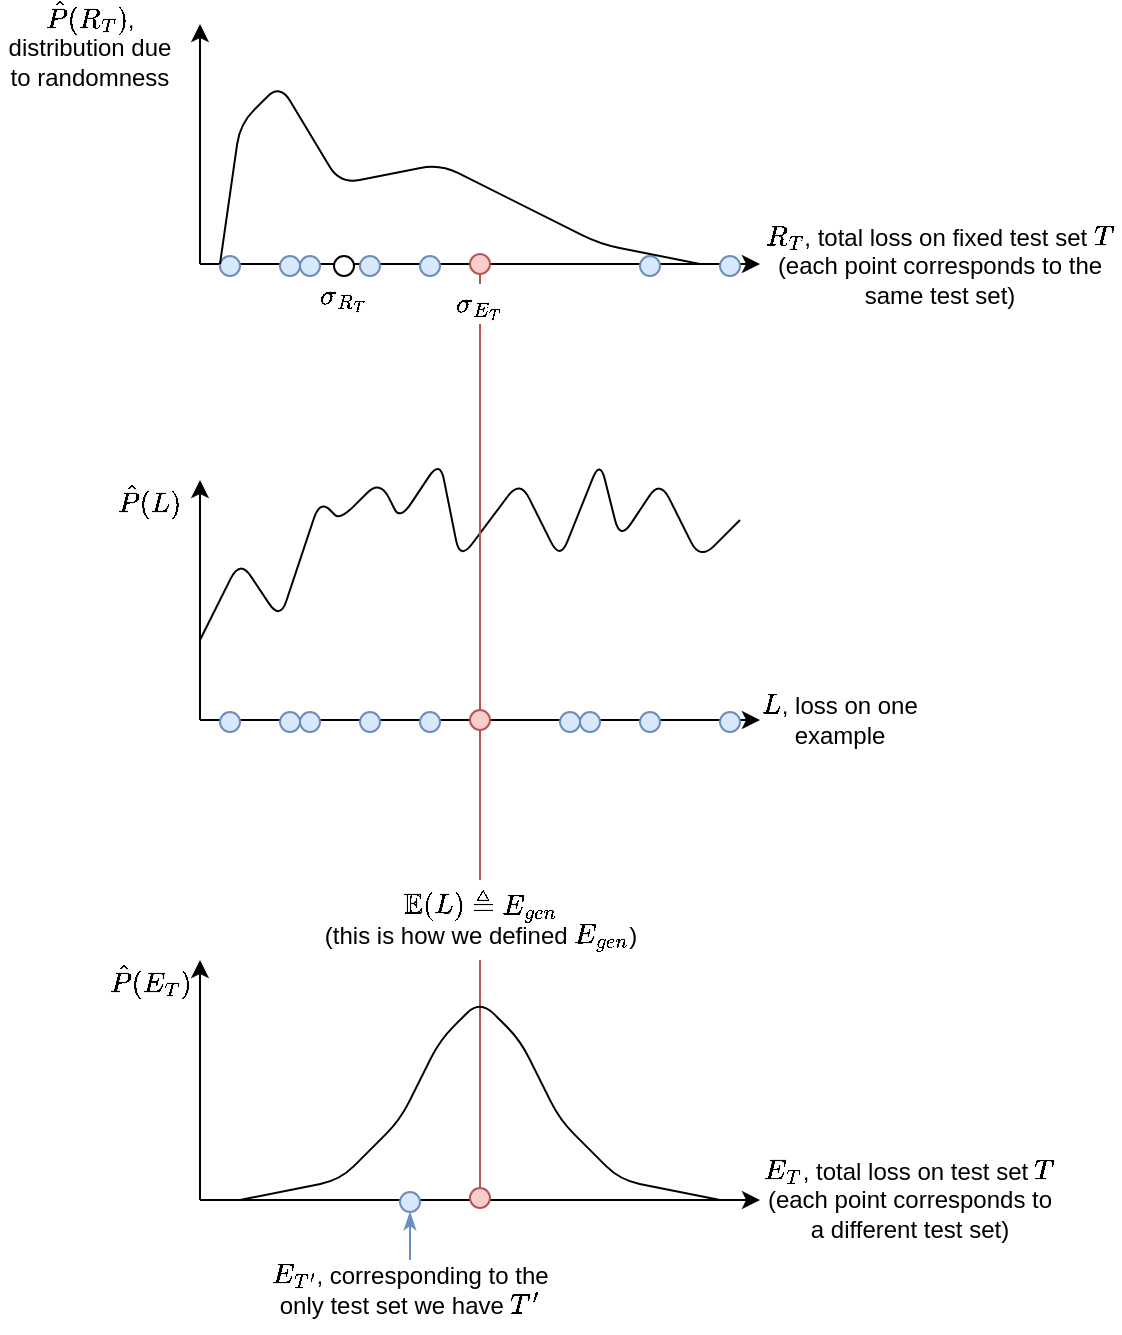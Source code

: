 <mxfile version="13.8.8" type="device"><diagram id="yIsfXV3l_-JOpD5UXnpK" name="Page-1"><mxGraphModel dx="919" dy="558" grid="1" gridSize="10" guides="1" tooltips="1" connect="1" arrows="1" fold="1" page="1" pageScale="1" pageWidth="827" pageHeight="1169" math="1" shadow="0"><root><mxCell id="0"/><mxCell id="1" parent="0"/><mxCell id="2" value="" style="endArrow=classic;html=1;" parent="1" edge="1"><mxGeometry width="50" height="50" relative="1" as="geometry"><mxPoint x="130" y="388" as="sourcePoint"/><mxPoint x="410" y="388" as="targetPoint"/></mxGeometry></mxCell><mxCell id="3" value="" style="endArrow=classic;html=1;" parent="1" edge="1"><mxGeometry width="50" height="50" relative="1" as="geometry"><mxPoint x="130" y="388" as="sourcePoint"/><mxPoint x="130" y="268" as="targetPoint"/></mxGeometry></mxCell><mxCell id="4" value="" style="endArrow=classic;html=1;" parent="1" edge="1"><mxGeometry width="50" height="50" relative="1" as="geometry"><mxPoint x="130" y="628" as="sourcePoint"/><mxPoint x="410" y="628" as="targetPoint"/></mxGeometry></mxCell><mxCell id="5" value="" style="endArrow=classic;html=1;" parent="1" edge="1"><mxGeometry width="50" height="50" relative="1" as="geometry"><mxPoint x="130" y="628" as="sourcePoint"/><mxPoint x="130" y="508" as="targetPoint"/></mxGeometry></mxCell><mxCell id="6" value="`L`, loss on one example" style="text;html=1;strokeColor=none;fillColor=none;align=center;verticalAlign=middle;whiteSpace=wrap;rounded=0;" parent="1" vertex="1"><mxGeometry x="410" y="378" width="80" height="20" as="geometry"/></mxCell><mxCell id="7" value="$$\hat P(L)$$" style="text;html=1;strokeColor=none;fillColor=none;align=center;verticalAlign=middle;whiteSpace=wrap;rounded=0;" parent="1" vertex="1"><mxGeometry x="90" y="268" width="30" height="20" as="geometry"/></mxCell><mxCell id="8" value="$$\hat P(E_T)$$" style="text;html=1;strokeColor=none;fillColor=none;align=center;verticalAlign=middle;whiteSpace=wrap;rounded=0;" parent="1" vertex="1"><mxGeometry x="90" y="508" width="30" height="20" as="geometry"/></mxCell><mxCell id="9" value="\(E_T\), total loss on test set \(T\)&lt;br&gt;(each point corresponds to a different test set)" style="text;html=1;strokeColor=none;fillColor=none;align=center;verticalAlign=middle;whiteSpace=wrap;rounded=0;" parent="1" vertex="1"><mxGeometry x="410" y="618" width="150" height="20" as="geometry"/></mxCell><mxCell id="10" value="" style="ellipse;whiteSpace=wrap;html=1;aspect=fixed;fillColor=#f8cecc;strokeColor=#b85450;" parent="1" vertex="1"><mxGeometry x="265" y="383" width="10" height="10" as="geometry"/></mxCell><mxCell id="11" value="" style="ellipse;whiteSpace=wrap;html=1;aspect=fixed;fillColor=#f8cecc;strokeColor=#b85450;" parent="1" vertex="1"><mxGeometry x="265" y="622" width="10" height="10" as="geometry"/></mxCell><mxCell id="12" value="" style="endArrow=none;html=1;entryX=0.5;entryY=1;entryDx=0;entryDy=0;exitX=0.5;exitY=0;exitDx=0;exitDy=0;fillColor=#f8cecc;strokeColor=#b85450;" parent="1" source="13" target="10" edge="1"><mxGeometry width="50" height="50" relative="1" as="geometry"><mxPoint x="240" y="528" as="sourcePoint"/><mxPoint x="290" y="478" as="targetPoint"/></mxGeometry></mxCell><mxCell id="13" value="\(\mathbb{E}(L)\) \(\triangleq E_{gen}\)&lt;br&gt;(this is how we defined \(E_{gen}\))" style="text;html=1;strokeColor=none;fillColor=none;align=center;verticalAlign=middle;whiteSpace=wrap;rounded=0;" parent="1" vertex="1"><mxGeometry x="127.5" y="468" width="285" height="40" as="geometry"/></mxCell><mxCell id="14" value="" style="endArrow=none;html=1;entryX=0.5;entryY=1;entryDx=0;entryDy=0;exitX=0.5;exitY=0;exitDx=0;exitDy=0;fillColor=#f8cecc;strokeColor=#b85450;" parent="1" source="11" target="13" edge="1"><mxGeometry width="50" height="50" relative="1" as="geometry"><mxPoint x="270.0" y="622.0" as="sourcePoint"/><mxPoint x="270.0" y="393" as="targetPoint"/></mxGeometry></mxCell><mxCell id="15" value="" style="ellipse;whiteSpace=wrap;html=1;aspect=fixed;fillColor=#dae8fc;strokeColor=#6c8ebf;" parent="1" vertex="1"><mxGeometry x="140" y="384" width="10" height="10" as="geometry"/></mxCell><mxCell id="16" value="" style="ellipse;whiteSpace=wrap;html=1;aspect=fixed;fillColor=#dae8fc;strokeColor=#6c8ebf;" parent="1" vertex="1"><mxGeometry x="170" y="384" width="10" height="10" as="geometry"/></mxCell><mxCell id="17" value="" style="ellipse;whiteSpace=wrap;html=1;aspect=fixed;fillColor=#dae8fc;strokeColor=#6c8ebf;" parent="1" vertex="1"><mxGeometry x="180" y="384" width="10" height="10" as="geometry"/></mxCell><mxCell id="18" value="" style="ellipse;whiteSpace=wrap;html=1;aspect=fixed;fillColor=#dae8fc;strokeColor=#6c8ebf;" parent="1" vertex="1"><mxGeometry x="210" y="384" width="10" height="10" as="geometry"/></mxCell><mxCell id="19" value="" style="ellipse;whiteSpace=wrap;html=1;aspect=fixed;fillColor=#dae8fc;strokeColor=#6c8ebf;" parent="1" vertex="1"><mxGeometry x="240" y="384" width="10" height="10" as="geometry"/></mxCell><mxCell id="20" value="" style="ellipse;whiteSpace=wrap;html=1;aspect=fixed;fillColor=#dae8fc;strokeColor=#6c8ebf;" parent="1" vertex="1"><mxGeometry x="310" y="384" width="10" height="10" as="geometry"/></mxCell><mxCell id="21" value="" style="ellipse;whiteSpace=wrap;html=1;aspect=fixed;fillColor=#dae8fc;strokeColor=#6c8ebf;" parent="1" vertex="1"><mxGeometry x="320" y="384" width="10" height="10" as="geometry"/></mxCell><mxCell id="22" value="" style="ellipse;whiteSpace=wrap;html=1;aspect=fixed;fillColor=#dae8fc;strokeColor=#6c8ebf;" parent="1" vertex="1"><mxGeometry x="390" y="384" width="10" height="10" as="geometry"/></mxCell><mxCell id="23" value="" style="ellipse;whiteSpace=wrap;html=1;aspect=fixed;fillColor=#dae8fc;strokeColor=#6c8ebf;" parent="1" vertex="1"><mxGeometry x="350" y="384" width="10" height="10" as="geometry"/></mxCell><mxCell id="24" value="" style="ellipse;whiteSpace=wrap;html=1;aspect=fixed;fillColor=#dae8fc;strokeColor=#6c8ebf;" parent="1" vertex="1"><mxGeometry x="230" y="624" width="10" height="10" as="geometry"/></mxCell><mxCell id="25" value="\(E_{T'}\), corresponding to the only test set we have \(T'\)" style="text;html=1;strokeColor=none;fillColor=none;align=center;verticalAlign=middle;whiteSpace=wrap;rounded=0;" parent="1" vertex="1"><mxGeometry x="155" y="658" width="160" height="30" as="geometry"/></mxCell><mxCell id="26" value="" style="endArrow=classicThin;html=1;exitX=0.5;exitY=0;exitDx=0;exitDy=0;entryX=0.5;entryY=1;entryDx=0;entryDy=0;fillColor=#dae8fc;strokeColor=#6c8ebf;endFill=1;" parent="1" source="25" target="24" edge="1"><mxGeometry width="50" height="50" relative="1" as="geometry"><mxPoint x="350" y="558" as="sourcePoint"/><mxPoint x="400" y="508" as="targetPoint"/></mxGeometry></mxCell><mxCell id="27" value="" style="endArrow=none;html=1;" parent="1" edge="1"><mxGeometry width="50" height="50" relative="1" as="geometry"><mxPoint x="130" y="348" as="sourcePoint"/><mxPoint x="400" y="288" as="targetPoint"/><Array as="points"><mxPoint x="150" y="308"/><mxPoint x="170" y="338"/><mxPoint x="190" y="278"/><mxPoint x="200" y="288"/><mxPoint x="220" y="268"/><mxPoint x="230" y="288"/><mxPoint x="250" y="258"/><mxPoint x="260" y="308"/><mxPoint x="290" y="268"/><mxPoint x="310" y="308"/><mxPoint x="330" y="258"/><mxPoint x="340" y="298"/><mxPoint x="360" y="268"/><mxPoint x="380" y="308"/></Array></mxGeometry></mxCell><mxCell id="28" value="" style="endArrow=none;html=1;" parent="1" edge="1"><mxGeometry width="50" height="50" relative="1" as="geometry"><mxPoint x="150" y="628" as="sourcePoint"/><mxPoint x="390" y="628" as="targetPoint"/><Array as="points"><mxPoint x="200" y="618"/><mxPoint x="230" y="588"/><mxPoint x="250" y="548"/><mxPoint x="270" y="528"/><mxPoint x="290" y="548"/><mxPoint x="310" y="588"/><mxPoint x="340" y="618"/></Array></mxGeometry></mxCell><mxCell id="mOktvqtsfemo1n6bChKy-28" value="" style="endArrow=classic;html=1;" edge="1" parent="1"><mxGeometry width="50" height="50" relative="1" as="geometry"><mxPoint x="130" y="160" as="sourcePoint"/><mxPoint x="410" y="160" as="targetPoint"/></mxGeometry></mxCell><mxCell id="mOktvqtsfemo1n6bChKy-29" value="" style="endArrow=classic;html=1;" edge="1" parent="1"><mxGeometry width="50" height="50" relative="1" as="geometry"><mxPoint x="130" y="160" as="sourcePoint"/><mxPoint x="130" y="40" as="targetPoint"/></mxGeometry></mxCell><mxCell id="mOktvqtsfemo1n6bChKy-30" value="\(R_T\), total loss on fixed test set \(T\)&lt;br&gt;(each point corresponds to the same test set)" style="text;html=1;strokeColor=none;fillColor=none;align=center;verticalAlign=middle;whiteSpace=wrap;rounded=0;" vertex="1" parent="1"><mxGeometry x="410" y="141" width="180" height="40" as="geometry"/></mxCell><mxCell id="mOktvqtsfemo1n6bChKy-31" value="\(\hat P(R_T)\),&lt;br&gt;distribution due to randomness" style="text;html=1;strokeColor=none;fillColor=none;align=center;verticalAlign=middle;whiteSpace=wrap;rounded=0;" vertex="1" parent="1"><mxGeometry x="30" y="40" width="90" height="20" as="geometry"/></mxCell><mxCell id="mOktvqtsfemo1n6bChKy-32" value="" style="ellipse;whiteSpace=wrap;html=1;aspect=fixed;fillColor=#f8cecc;strokeColor=#b85450;" vertex="1" parent="1"><mxGeometry x="265" y="155" width="10" height="10" as="geometry"/></mxCell><mxCell id="mOktvqtsfemo1n6bChKy-33" value="" style="ellipse;whiteSpace=wrap;html=1;aspect=fixed;fillColor=#dae8fc;strokeColor=#6c8ebf;" vertex="1" parent="1"><mxGeometry x="140" y="156" width="10" height="10" as="geometry"/></mxCell><mxCell id="mOktvqtsfemo1n6bChKy-34" value="" style="ellipse;whiteSpace=wrap;html=1;aspect=fixed;fillColor=#dae8fc;strokeColor=#6c8ebf;" vertex="1" parent="1"><mxGeometry x="170" y="156" width="10" height="10" as="geometry"/></mxCell><mxCell id="mOktvqtsfemo1n6bChKy-35" value="" style="ellipse;whiteSpace=wrap;html=1;aspect=fixed;fillColor=#dae8fc;strokeColor=#6c8ebf;" vertex="1" parent="1"><mxGeometry x="180" y="156" width="10" height="10" as="geometry"/></mxCell><mxCell id="mOktvqtsfemo1n6bChKy-36" value="" style="ellipse;whiteSpace=wrap;html=1;aspect=fixed;fillColor=#dae8fc;strokeColor=#6c8ebf;" vertex="1" parent="1"><mxGeometry x="210" y="156" width="10" height="10" as="geometry"/></mxCell><mxCell id="mOktvqtsfemo1n6bChKy-37" value="" style="ellipse;whiteSpace=wrap;html=1;aspect=fixed;fillColor=#dae8fc;strokeColor=#6c8ebf;" vertex="1" parent="1"><mxGeometry x="240" y="156" width="10" height="10" as="geometry"/></mxCell><mxCell id="mOktvqtsfemo1n6bChKy-40" value="" style="ellipse;whiteSpace=wrap;html=1;aspect=fixed;fillColor=#dae8fc;strokeColor=#6c8ebf;" vertex="1" parent="1"><mxGeometry x="390" y="156" width="10" height="10" as="geometry"/></mxCell><mxCell id="mOktvqtsfemo1n6bChKy-41" value="" style="ellipse;whiteSpace=wrap;html=1;aspect=fixed;fillColor=#dae8fc;strokeColor=#6c8ebf;" vertex="1" parent="1"><mxGeometry x="350" y="156" width="10" height="10" as="geometry"/></mxCell><mxCell id="mOktvqtsfemo1n6bChKy-43" value="" style="endArrow=none;html=1;" edge="1" parent="1"><mxGeometry width="50" height="50" relative="1" as="geometry"><mxPoint x="140" y="160" as="sourcePoint"/><mxPoint x="380" y="160" as="targetPoint"/><Array as="points"><mxPoint x="150" y="90"/><mxPoint x="170" y="70"/><mxPoint x="200" y="120"/><mxPoint x="250" y="110"/><mxPoint x="330" y="150"/></Array></mxGeometry></mxCell><mxCell id="mOktvqtsfemo1n6bChKy-44" value="" style="endArrow=none;html=1;entryX=0.5;entryY=1;entryDx=0;entryDy=0;exitX=0.5;exitY=0;exitDx=0;exitDy=0;fillColor=#f8cecc;strokeColor=#b85450;" edge="1" parent="1" source="mOktvqtsfemo1n6bChKy-47" target="mOktvqtsfemo1n6bChKy-32"><mxGeometry width="50" height="50" relative="1" as="geometry"><mxPoint x="280" y="478" as="sourcePoint"/><mxPoint x="280" y="403" as="targetPoint"/></mxGeometry></mxCell><mxCell id="mOktvqtsfemo1n6bChKy-45" value="" style="ellipse;whiteSpace=wrap;html=1;aspect=fixed;" vertex="1" parent="1"><mxGeometry x="197" y="156" width="10" height="10" as="geometry"/></mxCell><mxCell id="mOktvqtsfemo1n6bChKy-46" value="\(\sigma_{R_T}\)" style="text;html=1;strokeColor=none;fillColor=none;align=center;verticalAlign=middle;whiteSpace=wrap;rounded=0;" vertex="1" parent="1"><mxGeometry x="188" y="166" width="28" height="20" as="geometry"/></mxCell><mxCell id="mOktvqtsfemo1n6bChKy-47" value="\(\sigma_{E_T}\)" style="text;html=1;strokeColor=none;fillColor=none;align=center;verticalAlign=middle;whiteSpace=wrap;rounded=0;" vertex="1" parent="1"><mxGeometry x="256" y="170" width="28" height="20" as="geometry"/></mxCell><mxCell id="mOktvqtsfemo1n6bChKy-48" value="" style="endArrow=none;html=1;entryX=0.5;entryY=1;entryDx=0;entryDy=0;exitX=0.5;exitY=0;exitDx=0;exitDy=0;fillColor=#f8cecc;strokeColor=#b85450;" edge="1" parent="1" source="10" target="mOktvqtsfemo1n6bChKy-47"><mxGeometry width="50" height="50" relative="1" as="geometry"><mxPoint x="270" y="383" as="sourcePoint"/><mxPoint x="270" y="165" as="targetPoint"/></mxGeometry></mxCell></root></mxGraphModel></diagram></mxfile>